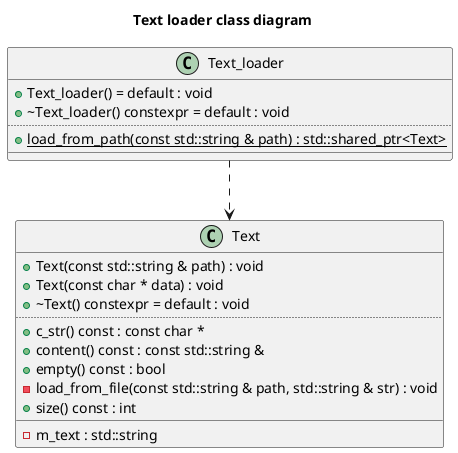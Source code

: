 @startuml
title Text loader class diagram
class "Text" as C_0001127392007066144031
class C_0001127392007066144031 {
+Text(const std::string & path) : void
+Text(const char * data) : void
+~Text() constexpr = default : void
..
+c_str() const : const char *
+content() const : const std::string &
+empty() const : bool
-load_from_file(const std::string & path, std::string & str) : void
+size() const : int
__
-m_text : std::string
}
class "Text_loader" as C_0002976562922246231494
class C_0002976562922246231494 {
+Text_loader() = default : void
+~Text_loader() constexpr = default : void
..
{static} +load_from_path(const std::string & path) : std::shared_ptr<Text>
__
}
C_0002976562922246231494 ..> C_0001127392007066144031

'Generated with clang-uml, version 0.6.1-15-gbf4bfdc
'LLVM version clang version 19.1.7 (Fedora 19.1.7-3.fc41)
@enduml
